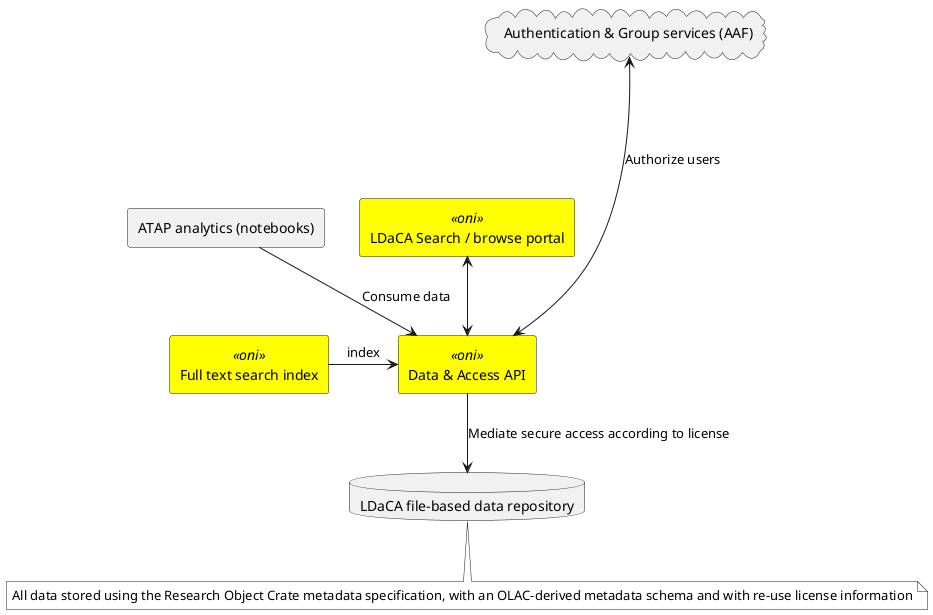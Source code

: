 
@startuml

skinparam rectanglebackgroundColor<<oni>> yellow
skinparam databasebackgroundColor<<oni>> yellow
skinparam noteBackgroundColor white




rectangle "ATAP analytics (notebooks)" as atap {

}

rectangle "LDaCA Search / browse portal" <<oni>> as oni {

}

rectangle "Full text search index" <<oni>> as elastic {

}

rectangle "Data & Access API" <<oni>> as api {

}

database "LDaCA file-based data repository"  as ocfl {

}

cloud "Authentication & Group services (AAF)" as auth {

}

atap -down-> api : Consume data
oni <-down-> api
auth <--down--> api : Authorize users
elastic -> api : index
api -down-> ocfl : Mediate secure access according to license

note bottom of ocfl : All data stored using the Research Object Crate metadata specification, with an OLAC-derived metadata schema and with re-use license information



@enduml
